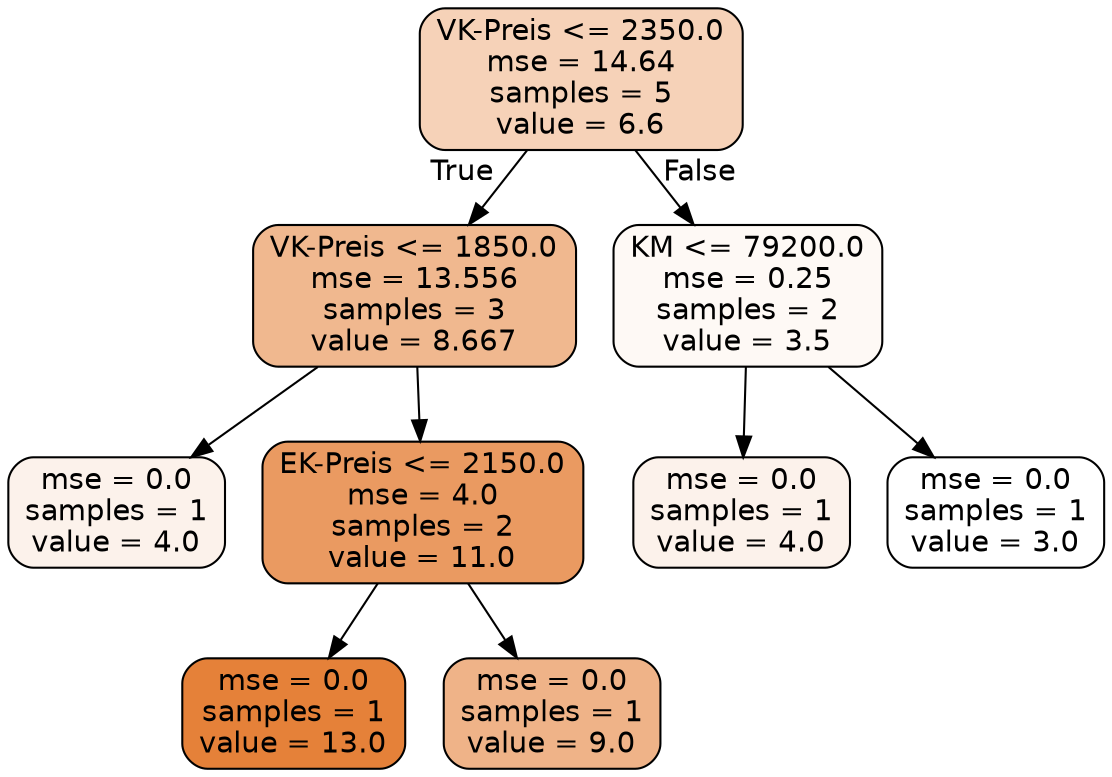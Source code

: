 digraph Tree {
node [shape=box, style="filled, rounded", color="black", fontname=helvetica] ;
edge [fontname=helvetica] ;
0 [label="VK-Preis <= 2350.0\nmse = 14.64\nsamples = 5\nvalue = 6.6", fillcolor="#f6d2b8"] ;
1 [label="VK-Preis <= 1850.0\nmse = 13.556\nsamples = 3\nvalue = 8.667", fillcolor="#f0b88f"] ;
0 -> 1 [labeldistance=2.5, labelangle=45, headlabel="True"] ;
2 [label="mse = 0.0\nsamples = 1\nvalue = 4.0", fillcolor="#fcf2eb"] ;
1 -> 2 ;
3 [label="EK-Preis <= 2150.0\nmse = 4.0\nsamples = 2\nvalue = 11.0", fillcolor="#ea9a61"] ;
1 -> 3 ;
4 [label="mse = 0.0\nsamples = 1\nvalue = 13.0", fillcolor="#e58139"] ;
3 -> 4 ;
5 [label="mse = 0.0\nsamples = 1\nvalue = 9.0", fillcolor="#efb388"] ;
3 -> 5 ;
6 [label="KM <= 79200.0\nmse = 0.25\nsamples = 2\nvalue = 3.5", fillcolor="#fef9f5"] ;
0 -> 6 [labeldistance=2.5, labelangle=-45, headlabel="False"] ;
7 [label="mse = 0.0\nsamples = 1\nvalue = 4.0", fillcolor="#fcf2eb"] ;
6 -> 7 ;
8 [label="mse = 0.0\nsamples = 1\nvalue = 3.0", fillcolor="#ffffff"] ;
6 -> 8 ;
}